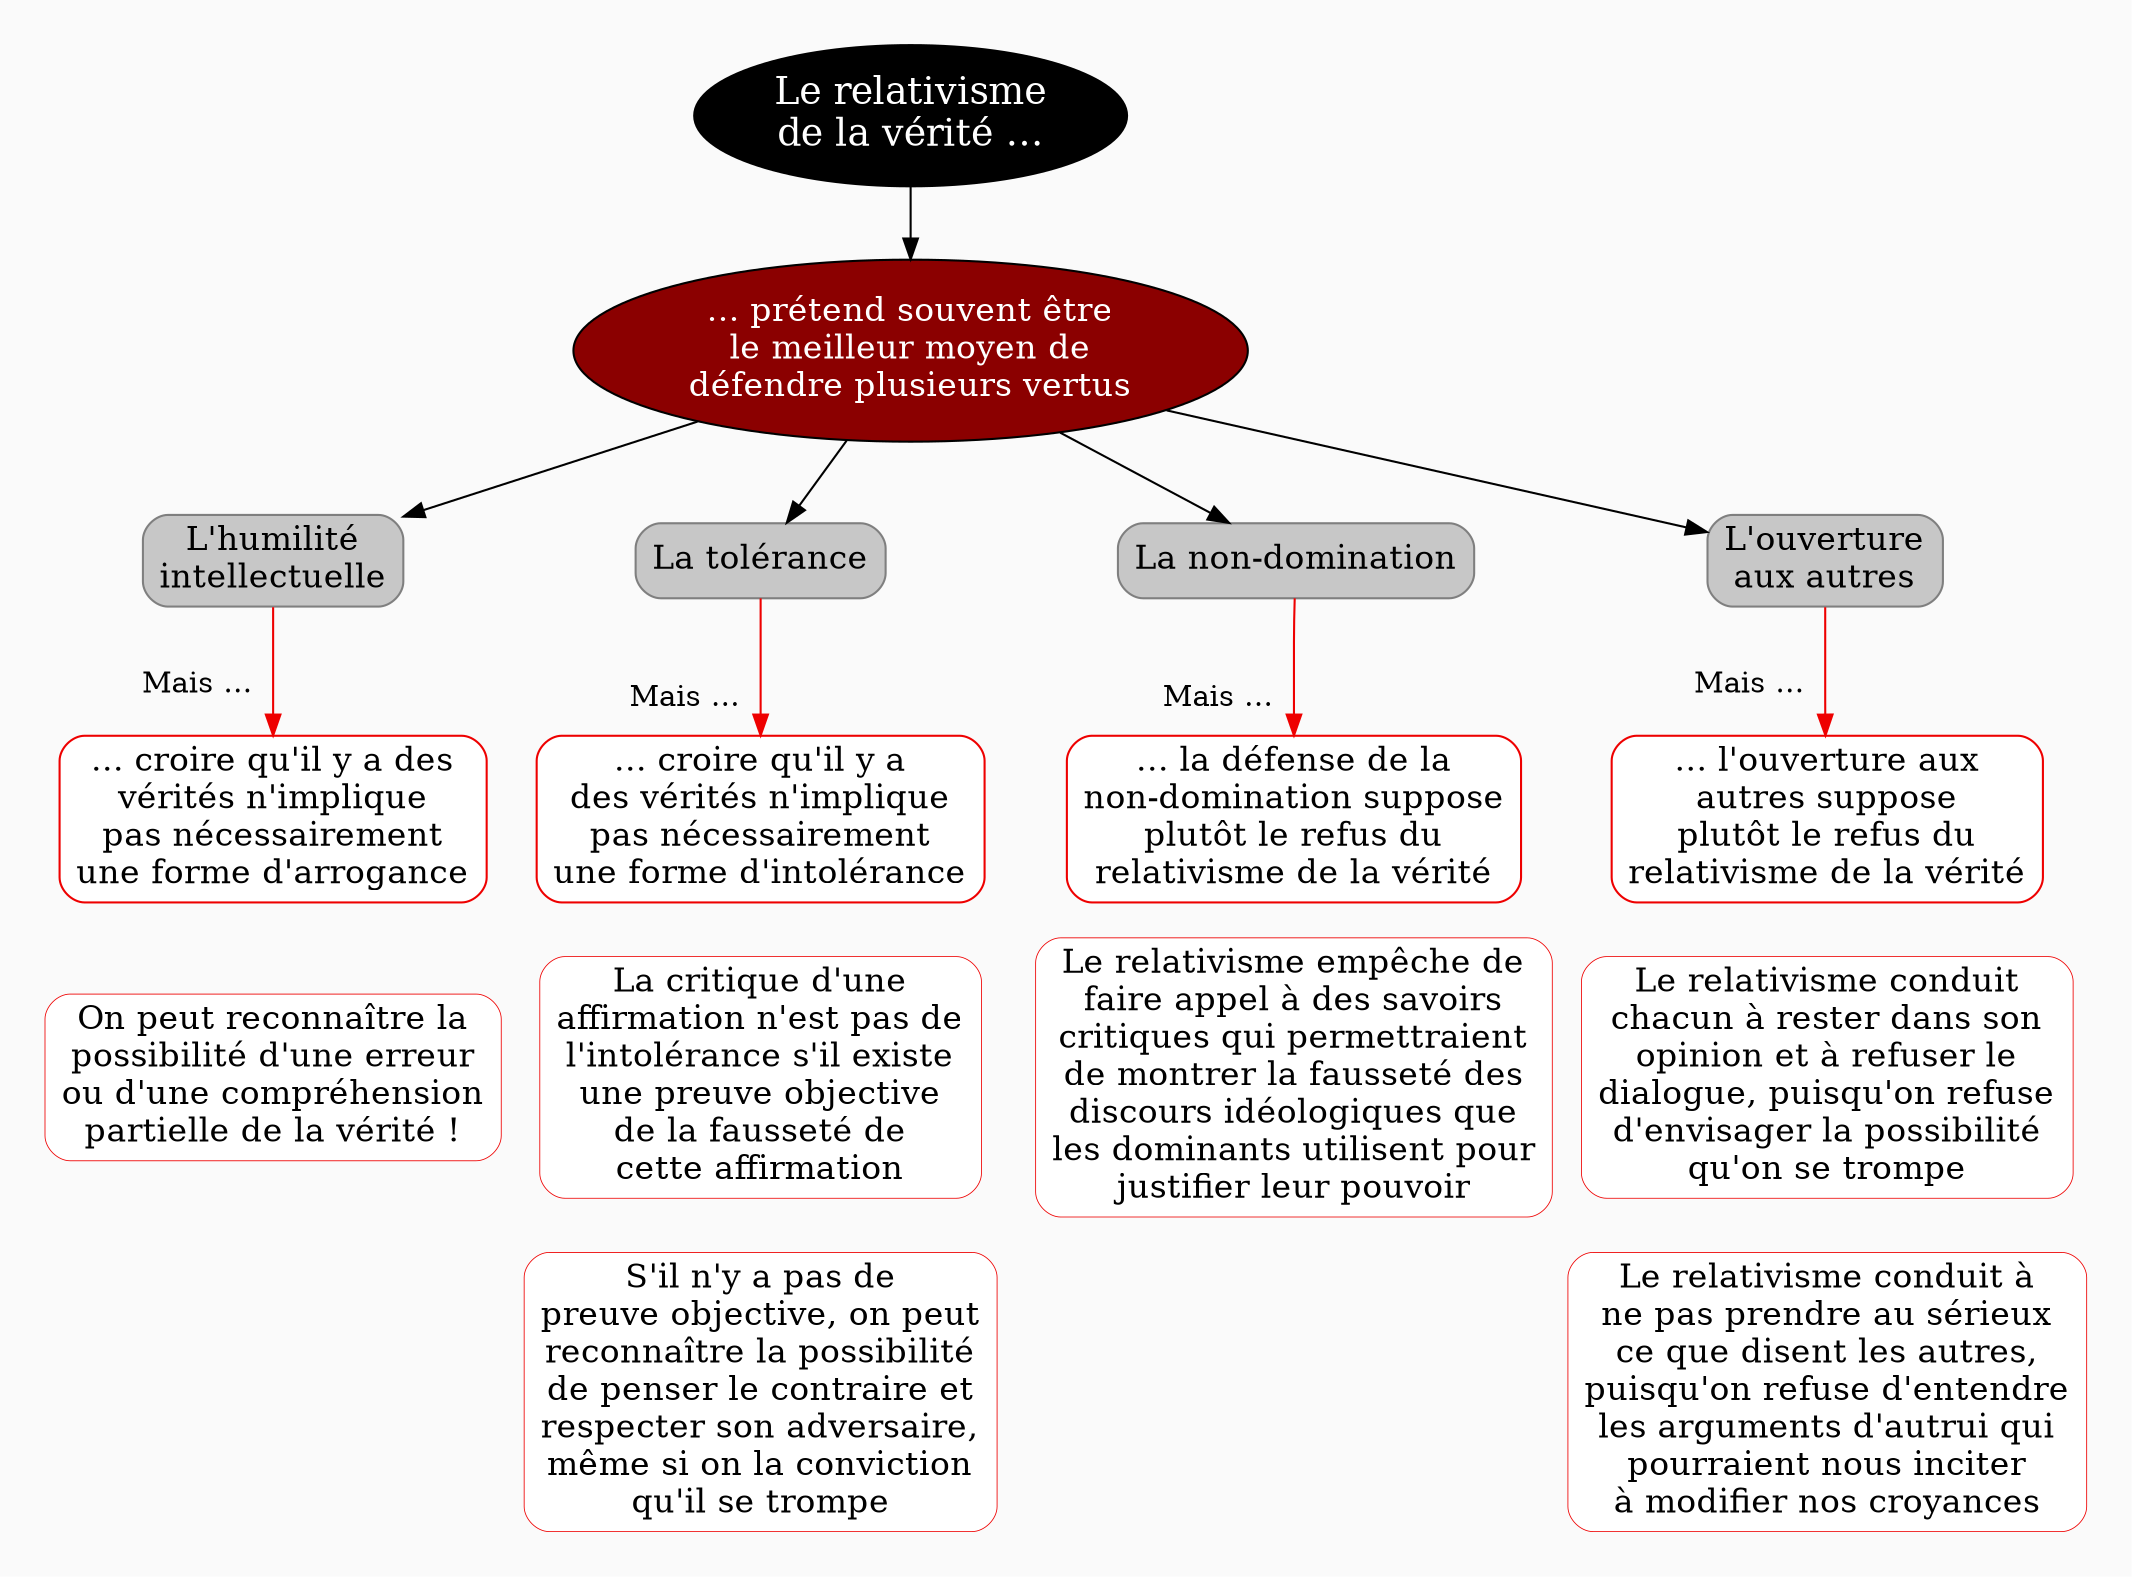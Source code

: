 digraph G {
// Template : diagram
// Usage : 
//rankdir=LR
splines=true
//splines=curved
bgcolor=grey98
pad=0.3
style=filled
edge[minlen=4]
node[style=filled, fontcolor=white]
ranksep=0.1
nodesep=0.2

// NIVEAU 1
node[fillcolor=12, fontsize=18]
a1[label="Le relativisme
de la vérité …"]

// NIVEAU 2
node[fillcolor=red4, fontsize=16]
a1->{
b1[label="… prétend souvent être
le meilleur moyen de
défendre plusieurs vertus"]    
}[headport=n]

node[fontcolor=black]
// NIVEAU 3 (sans intermédiaire)
node [shape=box, fillcolor=white, color=grey50]
// c1[label=""]

// INTERMÉDIAIRE AVANT NIVEAU 3
node[fillcolor=grey78, shape=box, style="filled, rounded"]
// [arrowhead=none]
// bc1[label=""]
b1->{c1, c2, c3, c4}
c1[label="L'humilité
intellectuelle"]
c2[label="La tolérance"]
c3[label="La non-domination"]
c4[label="L'ouverture
aux autres"]

{rank=same;c1->c2->c3->c4[style=invis, minlen=8]}


// NIVEAU 3 (avec intermédiaire)
node[fillcolor=white, shape=box, color=red2]
edge[color=red2,minlen=7, xlabel="
Mais …  "]
// c1[label=""]
c1->d1
d1[label="… croire qu'il y a des
vérités n'implique
pas nécessairement
une forme d'arrogance"]
c2->d2
d2[label="… croire qu'il y a
des vérités n'implique
pas nécessairement
une forme d'intolérance"]
c3->d3
d3[label="… la défense de la
non-domination suppose
plutôt le refus du
relativisme de la vérité"]
c4->d4
d4[label="… l'ouverture aux
autres suppose
plutôt le refus du
relativisme de la vérité"]




// NIVEAU 4
node[style="filled,rounded", fillcolor=white, shape=box, color=red2, penwidth=0.4]
edge[style=invis,minlen=2]
// d1[label=""]
d1->e1
e1[label="On peut reconnaître la
possibilité d'une erreur
ou d'une compréhension
partielle de la vérité !"]
d2->e2
e2[label="La critique d'une
affirmation n'est pas de
l'intolérance s'il existe
une preuve objective
de la fausseté de
cette affirmation"]
e2->e2a
e2a[label="S'il n'y a pas de
preuve objective, on peut
reconnaître la possibilité
de penser le contraire et
respecter son adversaire,
même si on la conviction
qu'il se trompe"]
d3->e3
e3[label="Le relativisme empêche de
faire appel à des savoirs
critiques qui permettraient
de montrer la fausseté des
discours idéologiques que
les dominants utilisent pour
justifier leur pouvoir"]
d4->e4
e4[label="Le relativisme conduit
chacun à rester dans son
opinion et à refuser le
dialogue, puisqu'on refuse
d'envisager la possibilité
qu'on se trompe"]
e4->e4a
e4a[label="Le relativisme conduit à
ne pas prendre au sérieux
ce que disent les autres,
puisqu'on refuse d'entendre
les arguments d'autrui qui
pourraient nous inciter
à modifier nos croyances"]



// ÉTIQUETTES EN ROUGE
node[shape=plaintext, fontcolor=firebrick3, fillcolor=grey98]
// e1[label=< <B>= Titre</B><BR /><BR />Contenu<BR /> >]
// e1[label=""]
// ->e1[minlen=1, style=invis]

// REMARQUES EN BLEU
node[color=blue, shape=box, margin=0.07, fontcolor=black, fontsize=12, style="dashed", penwidth=0.6]
edge[color=blue, arrowhead="none", xlabel="", style="dashed", penwidth=0.6]
// r1[label=""]
// {rank=same;->r1}
// {rank=same;r1->[dir=back]}

}
